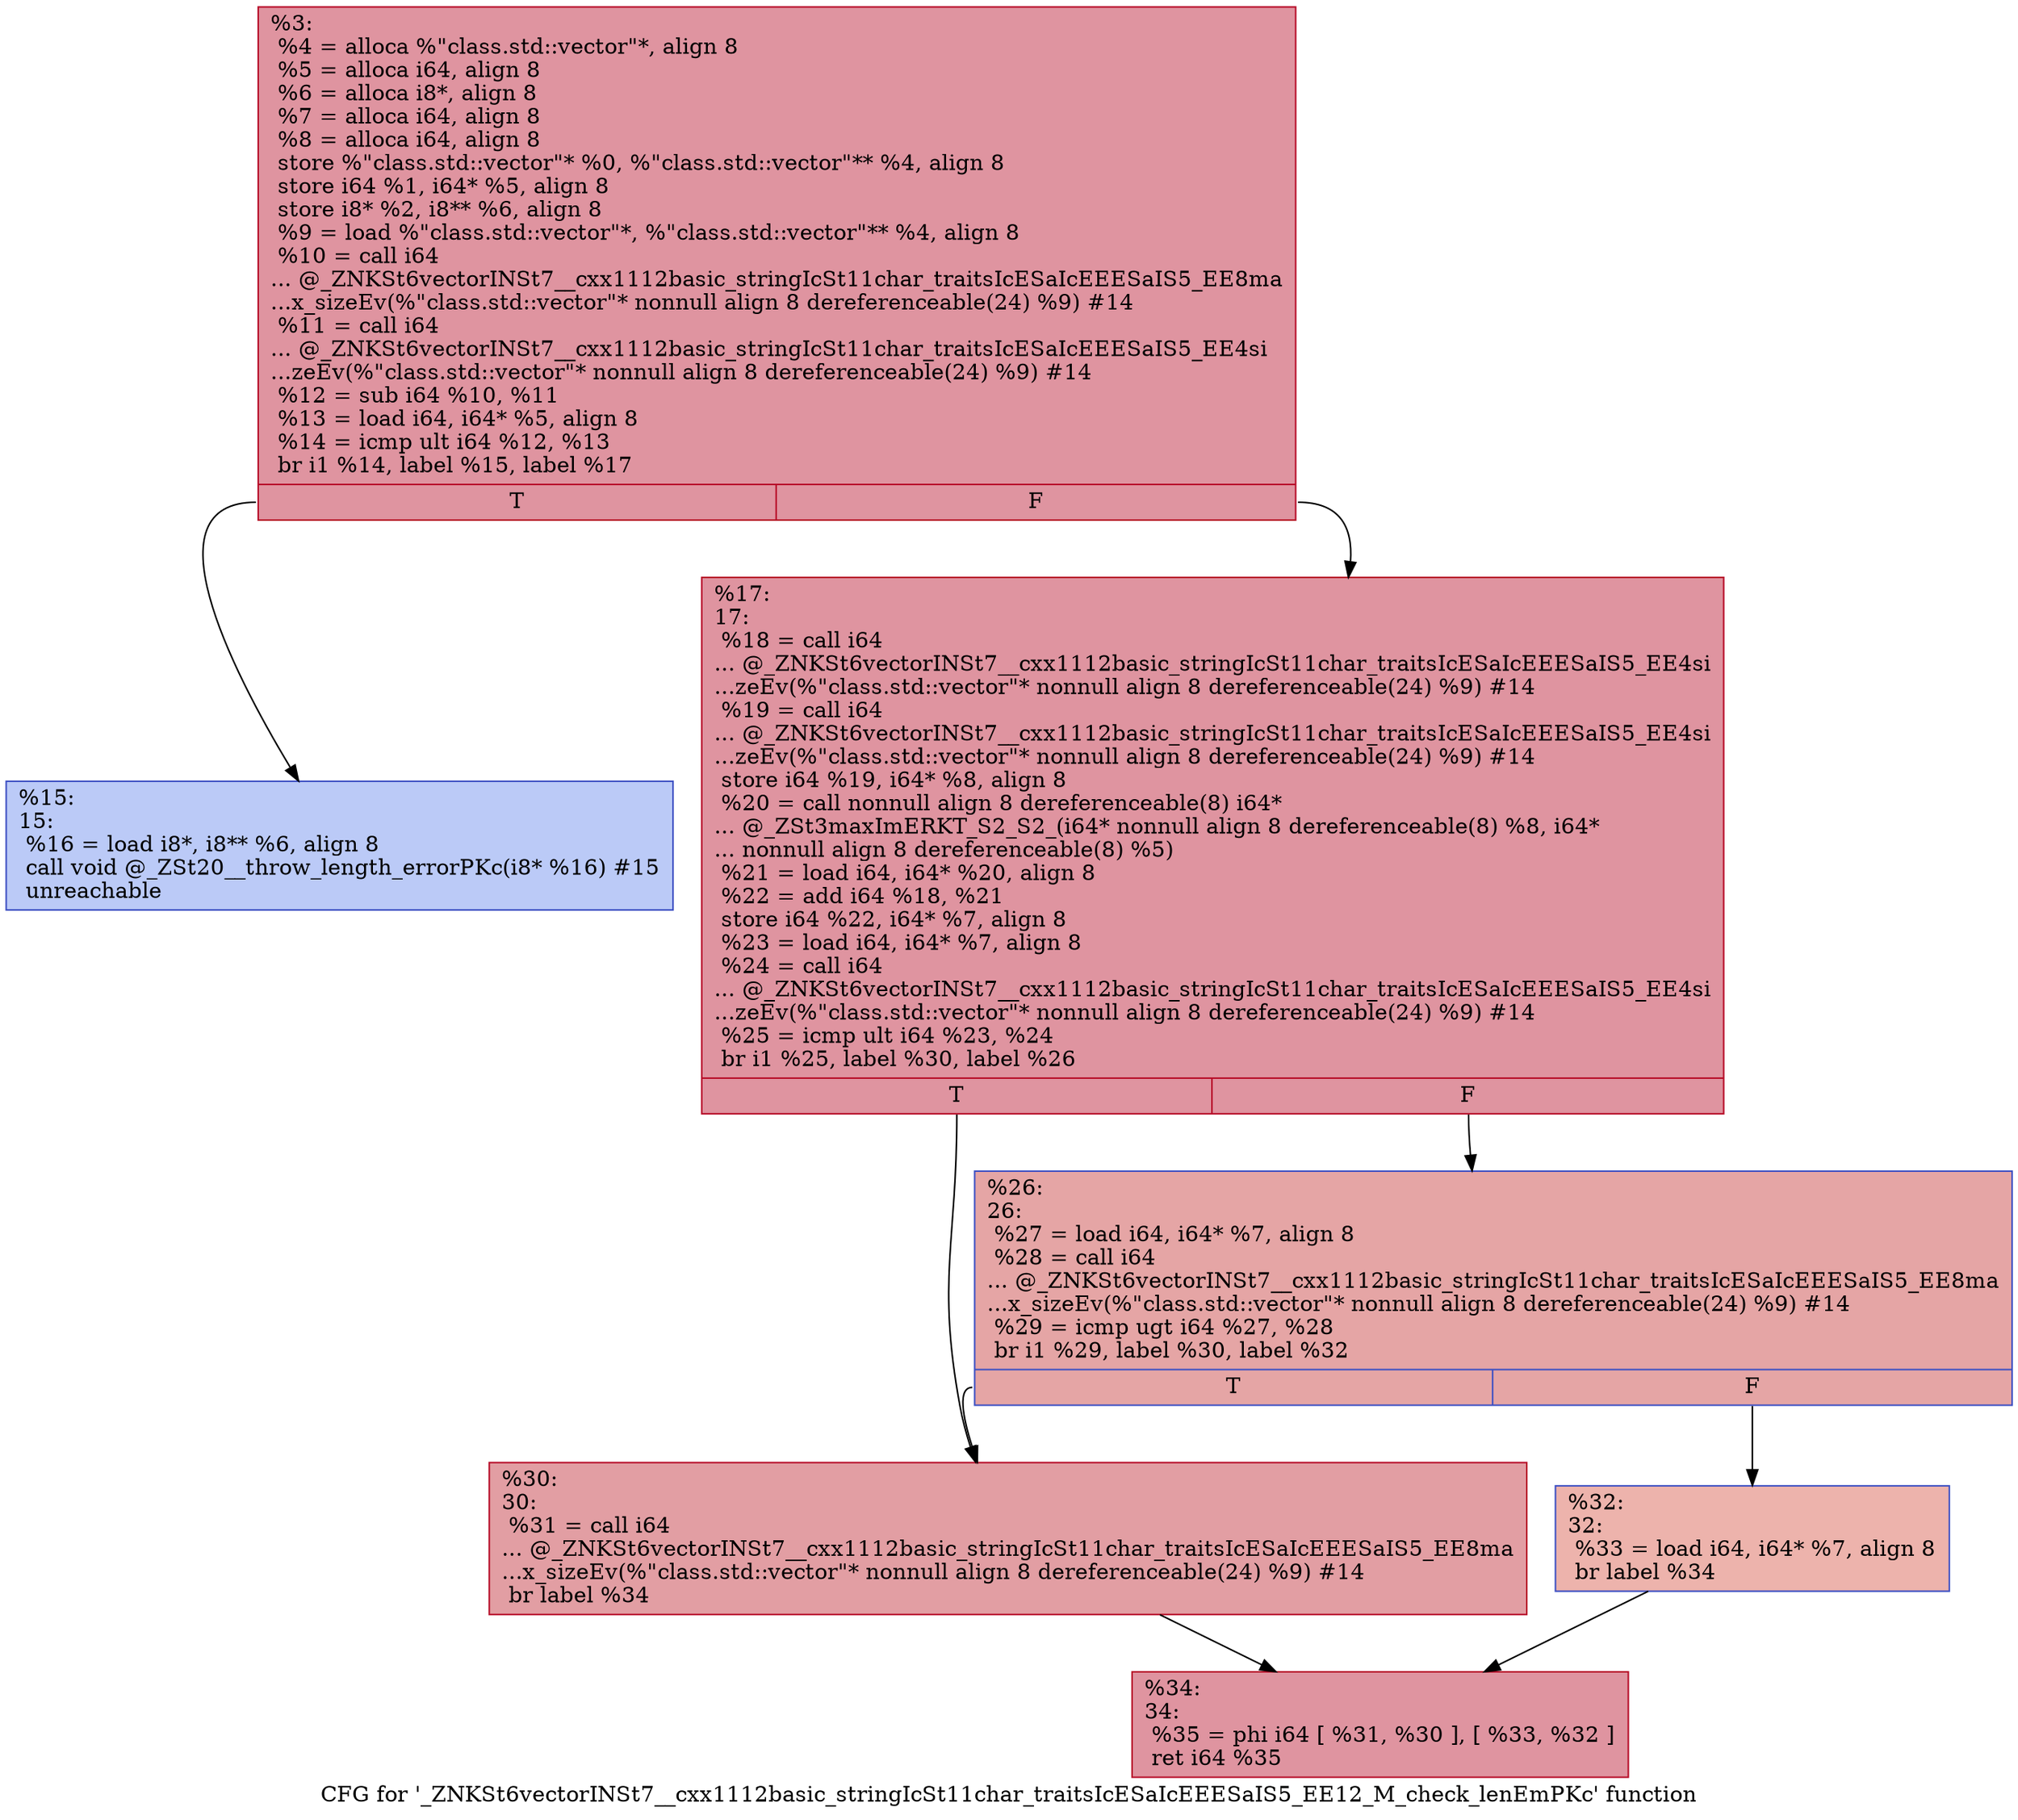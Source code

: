 digraph "CFG for '_ZNKSt6vectorINSt7__cxx1112basic_stringIcSt11char_traitsIcESaIcEEESaIS5_EE12_M_check_lenEmPKc' function" {
	label="CFG for '_ZNKSt6vectorINSt7__cxx1112basic_stringIcSt11char_traitsIcESaIcEEESaIS5_EE12_M_check_lenEmPKc' function";

	Node0x5563fcc191f0 [shape=record,color="#b70d28ff", style=filled, fillcolor="#b70d2870",label="{%3:\l  %4 = alloca %\"class.std::vector\"*, align 8\l  %5 = alloca i64, align 8\l  %6 = alloca i8*, align 8\l  %7 = alloca i64, align 8\l  %8 = alloca i64, align 8\l  store %\"class.std::vector\"* %0, %\"class.std::vector\"** %4, align 8\l  store i64 %1, i64* %5, align 8\l  store i8* %2, i8** %6, align 8\l  %9 = load %\"class.std::vector\"*, %\"class.std::vector\"** %4, align 8\l  %10 = call i64\l... @_ZNKSt6vectorINSt7__cxx1112basic_stringIcSt11char_traitsIcESaIcEEESaIS5_EE8ma\l...x_sizeEv(%\"class.std::vector\"* nonnull align 8 dereferenceable(24) %9) #14\l  %11 = call i64\l... @_ZNKSt6vectorINSt7__cxx1112basic_stringIcSt11char_traitsIcESaIcEEESaIS5_EE4si\l...zeEv(%\"class.std::vector\"* nonnull align 8 dereferenceable(24) %9) #14\l  %12 = sub i64 %10, %11\l  %13 = load i64, i64* %5, align 8\l  %14 = icmp ult i64 %12, %13\l  br i1 %14, label %15, label %17\l|{<s0>T|<s1>F}}"];
	Node0x5563fcc191f0:s0 -> Node0x5563fcc19930;
	Node0x5563fcc191f0:s1 -> Node0x5563fcc19980;
	Node0x5563fcc19930 [shape=record,color="#3d50c3ff", style=filled, fillcolor="#6687ed70",label="{%15:\l15:                                               \l  %16 = load i8*, i8** %6, align 8\l  call void @_ZSt20__throw_length_errorPKc(i8* %16) #15\l  unreachable\l}"];
	Node0x5563fcc19980 [shape=record,color="#b70d28ff", style=filled, fillcolor="#b70d2870",label="{%17:\l17:                                               \l  %18 = call i64\l... @_ZNKSt6vectorINSt7__cxx1112basic_stringIcSt11char_traitsIcESaIcEEESaIS5_EE4si\l...zeEv(%\"class.std::vector\"* nonnull align 8 dereferenceable(24) %9) #14\l  %19 = call i64\l... @_ZNKSt6vectorINSt7__cxx1112basic_stringIcSt11char_traitsIcESaIcEEESaIS5_EE4si\l...zeEv(%\"class.std::vector\"* nonnull align 8 dereferenceable(24) %9) #14\l  store i64 %19, i64* %8, align 8\l  %20 = call nonnull align 8 dereferenceable(8) i64*\l... @_ZSt3maxImERKT_S2_S2_(i64* nonnull align 8 dereferenceable(8) %8, i64*\l... nonnull align 8 dereferenceable(8) %5)\l  %21 = load i64, i64* %20, align 8\l  %22 = add i64 %18, %21\l  store i64 %22, i64* %7, align 8\l  %23 = load i64, i64* %7, align 8\l  %24 = call i64\l... @_ZNKSt6vectorINSt7__cxx1112basic_stringIcSt11char_traitsIcESaIcEEESaIS5_EE4si\l...zeEv(%\"class.std::vector\"* nonnull align 8 dereferenceable(24) %9) #14\l  %25 = icmp ult i64 %23, %24\l  br i1 %25, label %30, label %26\l|{<s0>T|<s1>F}}"];
	Node0x5563fcc19980:s0 -> Node0x5563fcc1a5b0;
	Node0x5563fcc19980:s1 -> Node0x5563fcc1a600;
	Node0x5563fcc1a600 [shape=record,color="#3d50c3ff", style=filled, fillcolor="#c5333470",label="{%26:\l26:                                               \l  %27 = load i64, i64* %7, align 8\l  %28 = call i64\l... @_ZNKSt6vectorINSt7__cxx1112basic_stringIcSt11char_traitsIcESaIcEEESaIS5_EE8ma\l...x_sizeEv(%\"class.std::vector\"* nonnull align 8 dereferenceable(24) %9) #14\l  %29 = icmp ugt i64 %27, %28\l  br i1 %29, label %30, label %32\l|{<s0>T|<s1>F}}"];
	Node0x5563fcc1a600:s0 -> Node0x5563fcc1a5b0;
	Node0x5563fcc1a600:s1 -> Node0x5563fcc1a910;
	Node0x5563fcc1a5b0 [shape=record,color="#b70d28ff", style=filled, fillcolor="#be242e70",label="{%30:\l30:                                               \l  %31 = call i64\l... @_ZNKSt6vectorINSt7__cxx1112basic_stringIcSt11char_traitsIcESaIcEEESaIS5_EE8ma\l...x_sizeEv(%\"class.std::vector\"* nonnull align 8 dereferenceable(24) %9) #14\l  br label %34\l}"];
	Node0x5563fcc1a5b0 -> Node0x5563fcc1ab20;
	Node0x5563fcc1a910 [shape=record,color="#3d50c3ff", style=filled, fillcolor="#d6524470",label="{%32:\l32:                                               \l  %33 = load i64, i64* %7, align 8\l  br label %34\l}"];
	Node0x5563fcc1a910 -> Node0x5563fcc1ab20;
	Node0x5563fcc1ab20 [shape=record,color="#b70d28ff", style=filled, fillcolor="#b70d2870",label="{%34:\l34:                                               \l  %35 = phi i64 [ %31, %30 ], [ %33, %32 ]\l  ret i64 %35\l}"];
}
